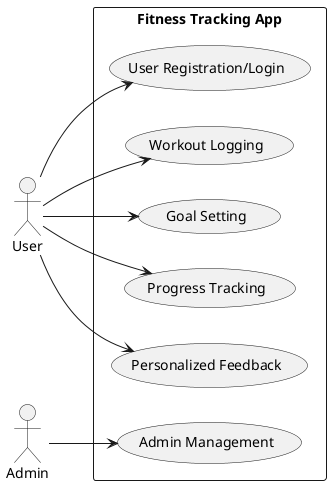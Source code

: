 @startuml
left to right direction
actor User
actor Admin

rectangle "Fitness Tracking App" {
    usecase "User Registration/Login" as UC01
    usecase "Workout Logging" as UC02
    usecase "Goal Setting" as UC03
    usecase "Progress Tracking" as UC04
    usecase "Personalized Feedback" as UC05
    usecase "Admin Management" as UC06
}

User --> UC01
User --> UC02
User --> UC03
User --> UC04
User --> UC05
Admin --> UC06
@enduml
